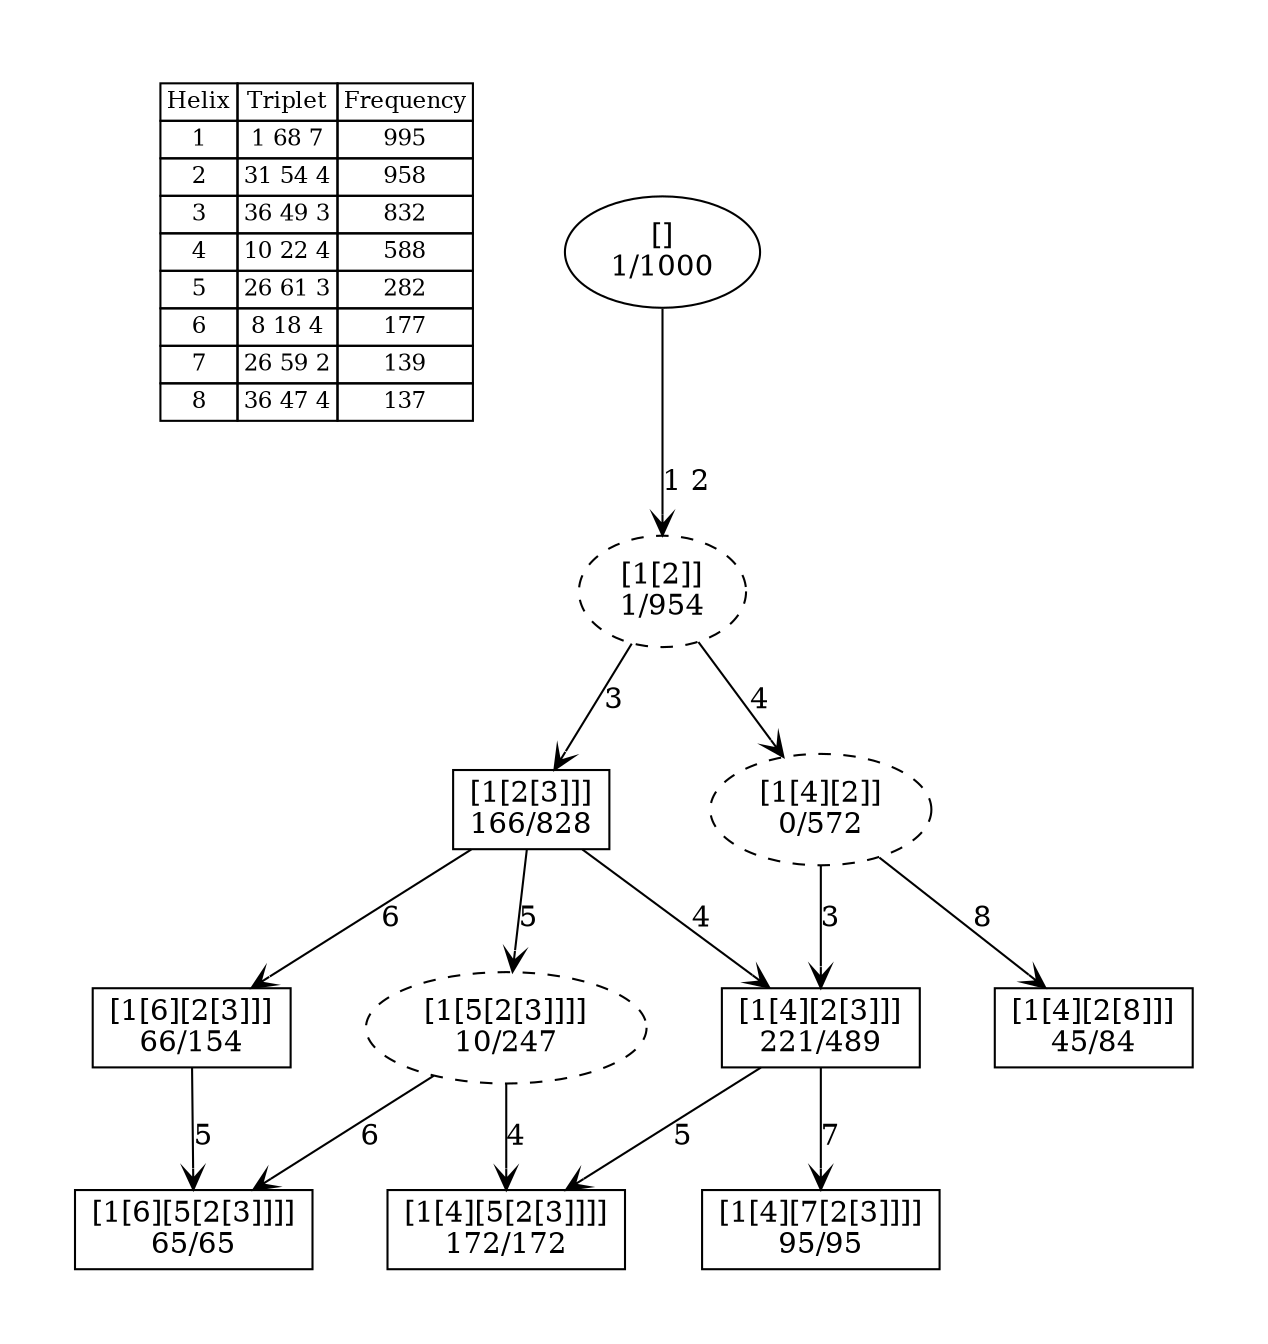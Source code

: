 digraph G {
	pad = 0.5;
	nodesep = 0.5;
"legend" [label = < <table border="0" cellborder="1" cellspacing="0"><tr><td>Helix</td><td>Triplet</td><td>Frequency</td></tr>
<tr><td>1</td><td>1 68 7</td><td>995</td></tr>
<tr><td>2</td><td>31 54 4</td><td>958</td></tr>
<tr><td>3</td><td>36 49 3</td><td>832</td></tr>
<tr><td>4</td><td>10 22 4</td><td>588</td></tr>
<tr><td>5</td><td>26 61 3</td><td>282</td></tr>
<tr><td>6</td><td>8 18 4</td><td>177</td></tr>
<tr><td>7</td><td>26 59 2</td><td>139</td></tr>
<tr><td>8</td><td>36 47 4</td><td>137</td></tr>
</table>>, shape = plaintext, fontsize=11];
"1 2 3 4 " [shape = box];
"1 2 3 4 5 " [shape = box];
"1 2 3 " [shape = box];
"1 2 3 4 7 " [shape = box];
"1 2 3 6 " [shape = box];
"1 2 3 5 6 " [shape = box];
"1 2 4 8 " [shape = box];
"1 2 4 " [style = dashed];
"1 2 3 5 " [style = dashed];
"1 2 " [style = dashed];
"1 2 3 4 " [label = "[1[4][2[3]]]\n221/489"];
"1 2 3 4 5 " [label = "[1[4][5[2[3]]]]\n172/172"];
"1 2 3 " [label = "[1[2[3]]]\n166/828"];
"1 2 3 4 7 " [label = "[1[4][7[2[3]]]]\n95/95"];
"1 2 3 6 " [label = "[1[6][2[3]]]\n66/154"];
"1 2 3 5 6 " [label = "[1[6][5[2[3]]]]\n65/65"];
"1 2 4 8 " [label = "[1[4][2[8]]]\n45/84"];
"1 2 4 " [label = "[1[4][2]]\n0/572"];
"1 2 3 5 " [label = "[1[5[2[3]]]]\n10/247"];
"1 2 " [label = "[1[2]]\n1/954"];
"" [label = "[]\n1/1000"];
"1 2 3 4 " -> "1 2 3 4 5 " [label = "5 ", arrowhead = vee];
"1 2 3 4 " -> "1 2 3 4 7 " [label = "7 ", arrowhead = vee];
"1 2 3 " -> "1 2 3 4 " [label = "4 ", arrowhead = vee];
"1 2 3 " -> "1 2 3 6 " [label = "6 ", arrowhead = vee];
"1 2 3 " -> "1 2 3 5 " [label = "5 ", arrowhead = vee];
"1 2 3 6 " -> "1 2 3 5 6 " [label = "5 ", arrowhead = vee];
"1 2 4 " -> "1 2 3 4 " [label = "3 ", arrowhead = vee];
"1 2 4 " -> "1 2 4 8 " [label = "8 ", arrowhead = vee];
"1 2 3 5 " -> "1 2 3 4 5 " [label = "4 ", arrowhead = vee];
"1 2 3 5 " -> "1 2 3 5 6 " [label = "6 ", arrowhead = vee];
"1 2 " -> "1 2 3 " [label = "3 ", arrowhead = vee];
"1 2 " -> "1 2 4 " [label = "4 ", arrowhead = vee];
"" -> "1 2 " [label = "1 2 ", arrowhead = vee];
}